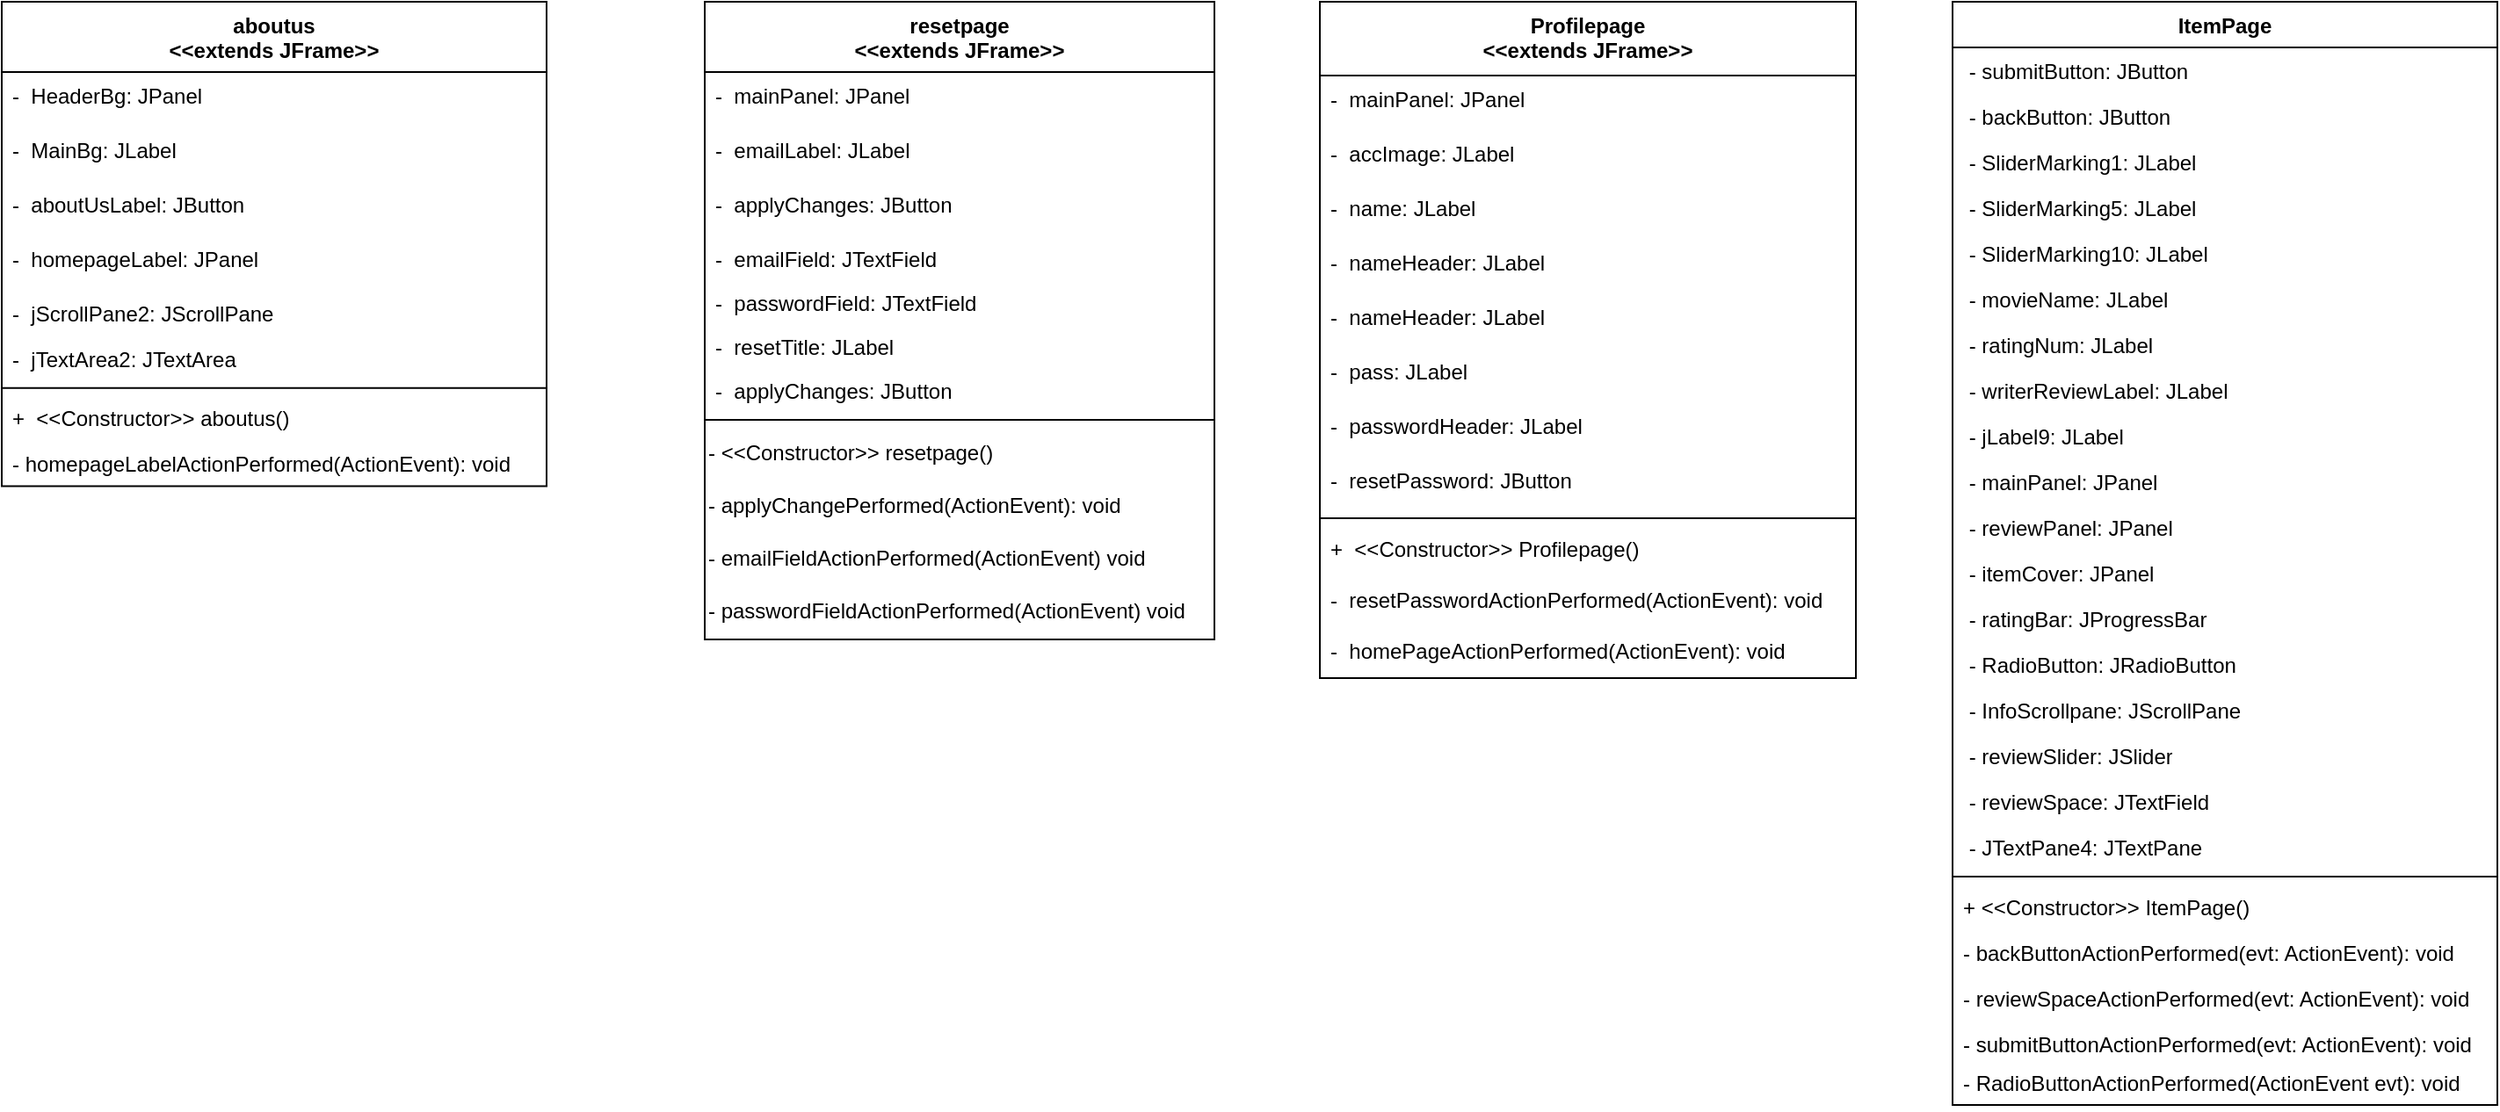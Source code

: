 <mxfile version="24.7.5">
  <diagram name="Page-1" id="XovYSc9VxgBBoyLTzxwy">
    <mxGraphModel dx="2372" dy="2012" grid="1" gridSize="10" guides="1" tooltips="1" connect="1" arrows="1" fold="1" page="1" pageScale="1" pageWidth="850" pageHeight="1100" math="0" shadow="0">
      <root>
        <mxCell id="0" />
        <mxCell id="1" parent="0" />
        <mxCell id="QE4EvPiiiCpDDDPfgIJF-1" value="aboutus&#xa;&lt;&lt;extends JFrame&gt;&gt;&#xa;" style="swimlane;fontStyle=1;align=center;verticalAlign=top;childLayout=stackLayout;horizontal=1;startSize=40;horizontalStack=0;resizeParent=1;resizeParentMax=0;resizeLast=0;collapsible=0;marginBottom=0;" parent="1" vertex="1">
          <mxGeometry x="-800" y="-1000" width="310" height="275.74" as="geometry" />
        </mxCell>
        <mxCell id="QE4EvPiiiCpDDDPfgIJF-2" value="-  HeaderBg: JPanel" style="text;strokeColor=none;fillColor=none;align=left;verticalAlign=top;spacingLeft=4;spacingRight=4;overflow=hidden;rotatable=0;points=[[0,0.5],[1,0.5]];portConstraint=eastwest;" parent="QE4EvPiiiCpDDDPfgIJF-1" vertex="1">
          <mxGeometry y="40" width="310" height="31" as="geometry" />
        </mxCell>
        <mxCell id="QE4EvPiiiCpDDDPfgIJF-3" value="-  MainBg: JLabel" style="text;strokeColor=none;fillColor=none;align=left;verticalAlign=top;spacingLeft=4;spacingRight=4;overflow=hidden;rotatable=0;points=[[0,0.5],[1,0.5]];portConstraint=eastwest;" parent="QE4EvPiiiCpDDDPfgIJF-1" vertex="1">
          <mxGeometry y="71" width="310" height="31" as="geometry" />
        </mxCell>
        <mxCell id="QE4EvPiiiCpDDDPfgIJF-4" value="-  aboutUsLabel: JButton" style="text;strokeColor=none;fillColor=none;align=left;verticalAlign=top;spacingLeft=4;spacingRight=4;overflow=hidden;rotatable=0;points=[[0,0.5],[1,0.5]];portConstraint=eastwest;" parent="QE4EvPiiiCpDDDPfgIJF-1" vertex="1">
          <mxGeometry y="102" width="310" height="31" as="geometry" />
        </mxCell>
        <mxCell id="QE4EvPiiiCpDDDPfgIJF-5" value="-  homepageLabel: JPanel" style="text;strokeColor=none;fillColor=none;align=left;verticalAlign=top;spacingLeft=4;spacingRight=4;overflow=hidden;rotatable=0;points=[[0,0.5],[1,0.5]];portConstraint=eastwest;" parent="QE4EvPiiiCpDDDPfgIJF-1" vertex="1">
          <mxGeometry y="133" width="310" height="31" as="geometry" />
        </mxCell>
        <mxCell id="QE4EvPiiiCpDDDPfgIJF-6" value="-  jScrollPane2: JScrollPane" style="text;strokeColor=none;fillColor=none;align=left;verticalAlign=top;spacingLeft=4;spacingRight=4;overflow=hidden;rotatable=0;points=[[0,0.5],[1,0.5]];portConstraint=eastwest;" parent="QE4EvPiiiCpDDDPfgIJF-1" vertex="1">
          <mxGeometry y="164" width="310" height="26" as="geometry" />
        </mxCell>
        <mxCell id="QE4EvPiiiCpDDDPfgIJF-7" value="-  jTextArea2: JTextArea" style="text;strokeColor=none;fillColor=none;align=left;verticalAlign=top;spacingLeft=4;spacingRight=4;overflow=hidden;rotatable=0;points=[[0,0.5],[1,0.5]];portConstraint=eastwest;" parent="QE4EvPiiiCpDDDPfgIJF-1" vertex="1">
          <mxGeometry y="190" width="310" height="26" as="geometry" />
        </mxCell>
        <mxCell id="QE4EvPiiiCpDDDPfgIJF-8" style="line;strokeWidth=1;fillColor=none;align=left;verticalAlign=middle;spacingTop=-1;spacingLeft=3;spacingRight=3;rotatable=0;labelPosition=right;points=[];portConstraint=eastwest;strokeColor=inherit;" parent="QE4EvPiiiCpDDDPfgIJF-1" vertex="1">
          <mxGeometry y="216" width="310" height="7.74" as="geometry" />
        </mxCell>
        <mxCell id="QE4EvPiiiCpDDDPfgIJF-9" value="+  &lt;&lt;Constructor&gt;&gt; aboutus()" style="text;strokeColor=none;fillColor=none;align=left;verticalAlign=top;spacingLeft=4;spacingRight=4;overflow=hidden;rotatable=0;points=[[0,0.5],[1,0.5]];portConstraint=eastwest;" parent="QE4EvPiiiCpDDDPfgIJF-1" vertex="1">
          <mxGeometry y="223.74" width="310" height="26" as="geometry" />
        </mxCell>
        <mxCell id="QE4EvPiiiCpDDDPfgIJF-11" value="- homepageLabelActionPerformed(ActionEvent): void" style="text;strokeColor=none;fillColor=none;align=left;verticalAlign=top;spacingLeft=4;spacingRight=4;overflow=hidden;rotatable=0;points=[[0,0.5],[1,0.5]];portConstraint=eastwest;" parent="QE4EvPiiiCpDDDPfgIJF-1" vertex="1">
          <mxGeometry y="249.74" width="310" height="26" as="geometry" />
        </mxCell>
        <mxCell id="QE4EvPiiiCpDDDPfgIJF-65" value="resetpage&#xa;&lt;&lt;extends JFrame&gt;&gt;&#xa;" style="swimlane;fontStyle=1;align=center;verticalAlign=top;childLayout=stackLayout;horizontal=1;startSize=40;horizontalStack=0;resizeParent=1;resizeParentMax=0;resizeLast=0;collapsible=0;marginBottom=0;" parent="1" vertex="1">
          <mxGeometry x="-400" y="-1000" width="290" height="363" as="geometry" />
        </mxCell>
        <mxCell id="QE4EvPiiiCpDDDPfgIJF-66" value="-  mainPanel: JPanel" style="text;strokeColor=none;fillColor=none;align=left;verticalAlign=top;spacingLeft=4;spacingRight=4;overflow=hidden;rotatable=0;points=[[0,0.5],[1,0.5]];portConstraint=eastwest;" parent="QE4EvPiiiCpDDDPfgIJF-65" vertex="1">
          <mxGeometry y="40" width="290" height="31" as="geometry" />
        </mxCell>
        <mxCell id="QE4EvPiiiCpDDDPfgIJF-67" value="-  emailLabel: JLabel" style="text;strokeColor=none;fillColor=none;align=left;verticalAlign=top;spacingLeft=4;spacingRight=4;overflow=hidden;rotatable=0;points=[[0,0.5],[1,0.5]];portConstraint=eastwest;" parent="QE4EvPiiiCpDDDPfgIJF-65" vertex="1">
          <mxGeometry y="71" width="290" height="31" as="geometry" />
        </mxCell>
        <mxCell id="QE4EvPiiiCpDDDPfgIJF-68" value="-  applyChanges: JButton" style="text;strokeColor=none;fillColor=none;align=left;verticalAlign=top;spacingLeft=4;spacingRight=4;overflow=hidden;rotatable=0;points=[[0,0.5],[1,0.5]];portConstraint=eastwest;" parent="QE4EvPiiiCpDDDPfgIJF-65" vertex="1">
          <mxGeometry y="102" width="290" height="31" as="geometry" />
        </mxCell>
        <mxCell id="QE4EvPiiiCpDDDPfgIJF-69" value="-  emailField: JTextField" style="text;strokeColor=none;fillColor=none;align=left;verticalAlign=top;spacingLeft=4;spacingRight=4;overflow=hidden;rotatable=0;points=[[0,0.5],[1,0.5]];portConstraint=eastwest;" parent="QE4EvPiiiCpDDDPfgIJF-65" vertex="1">
          <mxGeometry y="133" width="290" height="25" as="geometry" />
        </mxCell>
        <mxCell id="QE4EvPiiiCpDDDPfgIJF-70" value="-  passwordField: JTextField" style="text;strokeColor=none;fillColor=none;align=left;verticalAlign=top;spacingLeft=4;spacingRight=4;overflow=hidden;rotatable=0;points=[[0,0.5],[1,0.5]];portConstraint=eastwest;" parent="QE4EvPiiiCpDDDPfgIJF-65" vertex="1">
          <mxGeometry y="158" width="290" height="25" as="geometry" />
        </mxCell>
        <mxCell id="QE4EvPiiiCpDDDPfgIJF-71" value="-  resetTitle: JLabel" style="text;strokeColor=none;fillColor=none;align=left;verticalAlign=top;spacingLeft=4;spacingRight=4;overflow=hidden;rotatable=0;points=[[0,0.5],[1,0.5]];portConstraint=eastwest;" parent="QE4EvPiiiCpDDDPfgIJF-65" vertex="1">
          <mxGeometry y="183" width="290" height="25" as="geometry" />
        </mxCell>
        <mxCell id="SDU8DpZkJm8AxWShPPcR-4" value="-  applyChanges: JButton" style="text;strokeColor=none;fillColor=none;align=left;verticalAlign=top;spacingLeft=4;spacingRight=4;overflow=hidden;rotatable=0;points=[[0,0.5],[1,0.5]];portConstraint=eastwest;" vertex="1" parent="QE4EvPiiiCpDDDPfgIJF-65">
          <mxGeometry y="208" width="290" height="25" as="geometry" />
        </mxCell>
        <mxCell id="QE4EvPiiiCpDDDPfgIJF-74" style="line;strokeWidth=1;fillColor=none;align=left;verticalAlign=middle;spacingTop=-1;spacingLeft=3;spacingRight=3;rotatable=0;labelPosition=right;points=[];portConstraint=eastwest;strokeColor=inherit;" parent="QE4EvPiiiCpDDDPfgIJF-65" vertex="1">
          <mxGeometry y="233" width="290" height="10" as="geometry" />
        </mxCell>
        <mxCell id="QE4EvPiiiCpDDDPfgIJF-76" value="- &amp;lt;&amp;lt;Constructor&amp;gt;&amp;gt; resetpage()" style="text;whiteSpace=wrap;html=1;" parent="QE4EvPiiiCpDDDPfgIJF-65" vertex="1">
          <mxGeometry y="243" width="290" height="30" as="geometry" />
        </mxCell>
        <mxCell id="SDU8DpZkJm8AxWShPPcR-9" value="- applyChangePerformed(ActionEvent): void" style="text;whiteSpace=wrap;html=1;" vertex="1" parent="QE4EvPiiiCpDDDPfgIJF-65">
          <mxGeometry y="273" width="290" height="30" as="geometry" />
        </mxCell>
        <mxCell id="SDU8DpZkJm8AxWShPPcR-7" value="- emailFieldActionPerformed(ActionEvent) void" style="text;whiteSpace=wrap;html=1;" vertex="1" parent="QE4EvPiiiCpDDDPfgIJF-65">
          <mxGeometry y="303" width="290" height="30" as="geometry" />
        </mxCell>
        <mxCell id="QE4EvPiiiCpDDDPfgIJF-80" value="- passwordFieldActionPerformed(ActionEvent) void" style="text;whiteSpace=wrap;html=1;" parent="QE4EvPiiiCpDDDPfgIJF-65" vertex="1">
          <mxGeometry y="333" width="290" height="30" as="geometry" />
        </mxCell>
        <mxCell id="SDU8DpZkJm8AxWShPPcR-15" value="Profilepage&#xa;&lt;&lt;extends JFrame&gt;&gt;&#xa;&#xa;" style="swimlane;fontStyle=1;align=center;verticalAlign=top;childLayout=stackLayout;horizontal=1;startSize=42;horizontalStack=0;resizeParent=1;resizeParentMax=0;resizeLast=0;collapsible=0;marginBottom=0;" vertex="1" parent="1">
          <mxGeometry x="-50" y="-1000" width="305" height="385" as="geometry" />
        </mxCell>
        <mxCell id="SDU8DpZkJm8AxWShPPcR-16" value="-  mainPanel: JPanel" style="text;strokeColor=none;fillColor=none;align=left;verticalAlign=top;spacingLeft=4;spacingRight=4;overflow=hidden;rotatable=0;points=[[0,0.5],[1,0.5]];portConstraint=eastwest;" vertex="1" parent="SDU8DpZkJm8AxWShPPcR-15">
          <mxGeometry y="42" width="305" height="31" as="geometry" />
        </mxCell>
        <mxCell id="SDU8DpZkJm8AxWShPPcR-17" value="-  accImage: JLabel" style="text;strokeColor=none;fillColor=none;align=left;verticalAlign=top;spacingLeft=4;spacingRight=4;overflow=hidden;rotatable=0;points=[[0,0.5],[1,0.5]];portConstraint=eastwest;" vertex="1" parent="SDU8DpZkJm8AxWShPPcR-15">
          <mxGeometry y="73" width="305" height="31" as="geometry" />
        </mxCell>
        <mxCell id="SDU8DpZkJm8AxWShPPcR-18" value="-  name: JLabel" style="text;strokeColor=none;fillColor=none;align=left;verticalAlign=top;spacingLeft=4;spacingRight=4;overflow=hidden;rotatable=0;points=[[0,0.5],[1,0.5]];portConstraint=eastwest;" vertex="1" parent="SDU8DpZkJm8AxWShPPcR-15">
          <mxGeometry y="104" width="305" height="31" as="geometry" />
        </mxCell>
        <mxCell id="SDU8DpZkJm8AxWShPPcR-19" value="-  nameHeader: JLabel" style="text;strokeColor=none;fillColor=none;align=left;verticalAlign=top;spacingLeft=4;spacingRight=4;overflow=hidden;rotatable=0;points=[[0,0.5],[1,0.5]];portConstraint=eastwest;" vertex="1" parent="SDU8DpZkJm8AxWShPPcR-15">
          <mxGeometry y="135" width="305" height="31" as="geometry" />
        </mxCell>
        <mxCell id="SDU8DpZkJm8AxWShPPcR-20" value="-  nameHeader: JLabel" style="text;strokeColor=none;fillColor=none;align=left;verticalAlign=top;spacingLeft=4;spacingRight=4;overflow=hidden;rotatable=0;points=[[0,0.5],[1,0.5]];portConstraint=eastwest;" vertex="1" parent="SDU8DpZkJm8AxWShPPcR-15">
          <mxGeometry y="166" width="305" height="31" as="geometry" />
        </mxCell>
        <mxCell id="SDU8DpZkJm8AxWShPPcR-21" value="-  pass: JLabel" style="text;strokeColor=none;fillColor=none;align=left;verticalAlign=top;spacingLeft=4;spacingRight=4;overflow=hidden;rotatable=0;points=[[0,0.5],[1,0.5]];portConstraint=eastwest;" vertex="1" parent="SDU8DpZkJm8AxWShPPcR-15">
          <mxGeometry y="197" width="305" height="31" as="geometry" />
        </mxCell>
        <mxCell id="SDU8DpZkJm8AxWShPPcR-22" value="-  passwordHeader: JLabel" style="text;strokeColor=none;fillColor=none;align=left;verticalAlign=top;spacingLeft=4;spacingRight=4;overflow=hidden;rotatable=0;points=[[0,0.5],[1,0.5]];portConstraint=eastwest;" vertex="1" parent="SDU8DpZkJm8AxWShPPcR-15">
          <mxGeometry y="228" width="305" height="31" as="geometry" />
        </mxCell>
        <mxCell id="SDU8DpZkJm8AxWShPPcR-23" value="-  resetPassword: JButton" style="text;strokeColor=none;fillColor=none;align=left;verticalAlign=top;spacingLeft=4;spacingRight=4;overflow=hidden;rotatable=0;points=[[0,0.5],[1,0.5]];portConstraint=eastwest;" vertex="1" parent="SDU8DpZkJm8AxWShPPcR-15">
          <mxGeometry y="259" width="305" height="31" as="geometry" />
        </mxCell>
        <mxCell id="SDU8DpZkJm8AxWShPPcR-24" style="line;strokeWidth=1;fillColor=none;align=left;verticalAlign=middle;spacingTop=-1;spacingLeft=3;spacingRight=3;rotatable=0;labelPosition=right;points=[];portConstraint=eastwest;strokeColor=inherit;" vertex="1" parent="SDU8DpZkJm8AxWShPPcR-15">
          <mxGeometry y="290" width="305" height="8" as="geometry" />
        </mxCell>
        <mxCell id="SDU8DpZkJm8AxWShPPcR-25" value="+  &lt;&lt;Constructor&gt;&gt; Profilepage()" style="text;strokeColor=none;fillColor=none;align=left;verticalAlign=top;spacingLeft=4;spacingRight=4;overflow=hidden;rotatable=0;points=[[0,0.5],[1,0.5]];portConstraint=eastwest;" vertex="1" parent="SDU8DpZkJm8AxWShPPcR-15">
          <mxGeometry y="298" width="305" height="29" as="geometry" />
        </mxCell>
        <mxCell id="SDU8DpZkJm8AxWShPPcR-27" value="-  resetPasswordActionPerformed(ActionEvent): void" style="text;strokeColor=none;fillColor=none;align=left;verticalAlign=top;spacingLeft=4;spacingRight=4;overflow=hidden;rotatable=0;points=[[0,0.5],[1,0.5]];portConstraint=eastwest;" vertex="1" parent="SDU8DpZkJm8AxWShPPcR-15">
          <mxGeometry y="327" width="305" height="29" as="geometry" />
        </mxCell>
        <mxCell id="SDU8DpZkJm8AxWShPPcR-28" value="-  homePageActionPerformed(ActionEvent): void" style="text;strokeColor=none;fillColor=none;align=left;verticalAlign=top;spacingLeft=4;spacingRight=4;overflow=hidden;rotatable=0;points=[[0,0.5],[1,0.5]];portConstraint=eastwest;" vertex="1" parent="SDU8DpZkJm8AxWShPPcR-15">
          <mxGeometry y="356" width="305" height="29" as="geometry" />
        </mxCell>
        <mxCell id="SDU8DpZkJm8AxWShPPcR-84" value="ItemPage" style="swimlane;fontStyle=1;align=center;verticalAlign=top;childLayout=stackLayout;horizontal=1;startSize=26;horizontalStack=0;resizeParent=1;resizeParentMax=0;resizeLast=0;collapsible=1;marginBottom=0;whiteSpace=wrap;html=1;" vertex="1" parent="1">
          <mxGeometry x="310" y="-1000" width="310" height="628" as="geometry" />
        </mxCell>
        <mxCell id="SDU8DpZkJm8AxWShPPcR-85" value="&amp;nbsp;- submitButton: JButton" style="text;strokeColor=none;fillColor=none;align=left;verticalAlign=top;spacingLeft=4;spacingRight=4;overflow=hidden;rotatable=0;points=[[0,0.5],[1,0.5]];portConstraint=eastwest;whiteSpace=wrap;html=1;" vertex="1" parent="SDU8DpZkJm8AxWShPPcR-84">
          <mxGeometry y="26" width="310" height="26" as="geometry" />
        </mxCell>
        <mxCell id="SDU8DpZkJm8AxWShPPcR-86" value="&amp;nbsp;- backButton: JButton" style="text;strokeColor=none;fillColor=none;align=left;verticalAlign=top;spacingLeft=4;spacingRight=4;overflow=hidden;rotatable=0;points=[[0,0.5],[1,0.5]];portConstraint=eastwest;whiteSpace=wrap;html=1;" vertex="1" parent="SDU8DpZkJm8AxWShPPcR-84">
          <mxGeometry y="52" width="310" height="26" as="geometry" />
        </mxCell>
        <mxCell id="SDU8DpZkJm8AxWShPPcR-87" value="&amp;nbsp;- SliderMarking1: JLabel" style="text;strokeColor=none;fillColor=none;align=left;verticalAlign=top;spacingLeft=4;spacingRight=4;overflow=hidden;rotatable=0;points=[[0,0.5],[1,0.5]];portConstraint=eastwest;whiteSpace=wrap;html=1;" vertex="1" parent="SDU8DpZkJm8AxWShPPcR-84">
          <mxGeometry y="78" width="310" height="26" as="geometry" />
        </mxCell>
        <mxCell id="SDU8DpZkJm8AxWShPPcR-88" value="&amp;nbsp;- SliderMarking5: JLabel" style="text;strokeColor=none;fillColor=none;align=left;verticalAlign=top;spacingLeft=4;spacingRight=4;overflow=hidden;rotatable=0;points=[[0,0.5],[1,0.5]];portConstraint=eastwest;whiteSpace=wrap;html=1;" vertex="1" parent="SDU8DpZkJm8AxWShPPcR-84">
          <mxGeometry y="104" width="310" height="26" as="geometry" />
        </mxCell>
        <mxCell id="SDU8DpZkJm8AxWShPPcR-89" value="&amp;nbsp;- SliderMarking10: JLabel" style="text;strokeColor=none;fillColor=none;align=left;verticalAlign=top;spacingLeft=4;spacingRight=4;overflow=hidden;rotatable=0;points=[[0,0.5],[1,0.5]];portConstraint=eastwest;whiteSpace=wrap;html=1;" vertex="1" parent="SDU8DpZkJm8AxWShPPcR-84">
          <mxGeometry y="130" width="310" height="26" as="geometry" />
        </mxCell>
        <mxCell id="SDU8DpZkJm8AxWShPPcR-90" value="&amp;nbsp;- movieName: JLabel" style="text;strokeColor=none;fillColor=none;align=left;verticalAlign=top;spacingLeft=4;spacingRight=4;overflow=hidden;rotatable=0;points=[[0,0.5],[1,0.5]];portConstraint=eastwest;whiteSpace=wrap;html=1;" vertex="1" parent="SDU8DpZkJm8AxWShPPcR-84">
          <mxGeometry y="156" width="310" height="26" as="geometry" />
        </mxCell>
        <mxCell id="SDU8DpZkJm8AxWShPPcR-91" value="&amp;nbsp;- ratingNum: JLabel" style="text;strokeColor=none;fillColor=none;align=left;verticalAlign=top;spacingLeft=4;spacingRight=4;overflow=hidden;rotatable=0;points=[[0,0.5],[1,0.5]];portConstraint=eastwest;whiteSpace=wrap;html=1;" vertex="1" parent="SDU8DpZkJm8AxWShPPcR-84">
          <mxGeometry y="182" width="310" height="26" as="geometry" />
        </mxCell>
        <mxCell id="SDU8DpZkJm8AxWShPPcR-92" value="&amp;nbsp;- writerReviewLabel: JLabel" style="text;strokeColor=none;fillColor=none;align=left;verticalAlign=top;spacingLeft=4;spacingRight=4;overflow=hidden;rotatable=0;points=[[0,0.5],[1,0.5]];portConstraint=eastwest;whiteSpace=wrap;html=1;" vertex="1" parent="SDU8DpZkJm8AxWShPPcR-84">
          <mxGeometry y="208" width="310" height="26" as="geometry" />
        </mxCell>
        <mxCell id="SDU8DpZkJm8AxWShPPcR-93" value="&amp;nbsp;- jLabel9: JLabel" style="text;strokeColor=none;fillColor=none;align=left;verticalAlign=top;spacingLeft=4;spacingRight=4;overflow=hidden;rotatable=0;points=[[0,0.5],[1,0.5]];portConstraint=eastwest;whiteSpace=wrap;html=1;" vertex="1" parent="SDU8DpZkJm8AxWShPPcR-84">
          <mxGeometry y="234" width="310" height="26" as="geometry" />
        </mxCell>
        <mxCell id="SDU8DpZkJm8AxWShPPcR-94" value="&amp;nbsp;- mainPanel: JPanel" style="text;strokeColor=none;fillColor=none;align=left;verticalAlign=top;spacingLeft=4;spacingRight=4;overflow=hidden;rotatable=0;points=[[0,0.5],[1,0.5]];portConstraint=eastwest;whiteSpace=wrap;html=1;" vertex="1" parent="SDU8DpZkJm8AxWShPPcR-84">
          <mxGeometry y="260" width="310" height="26" as="geometry" />
        </mxCell>
        <mxCell id="SDU8DpZkJm8AxWShPPcR-95" value="&amp;nbsp;- reviewPanel: JPanel" style="text;strokeColor=none;fillColor=none;align=left;verticalAlign=top;spacingLeft=4;spacingRight=4;overflow=hidden;rotatable=0;points=[[0,0.5],[1,0.5]];portConstraint=eastwest;whiteSpace=wrap;html=1;" vertex="1" parent="SDU8DpZkJm8AxWShPPcR-84">
          <mxGeometry y="286" width="310" height="26" as="geometry" />
        </mxCell>
        <mxCell id="SDU8DpZkJm8AxWShPPcR-96" value="&amp;nbsp;- itemCover: JPanel" style="text;strokeColor=none;fillColor=none;align=left;verticalAlign=top;spacingLeft=4;spacingRight=4;overflow=hidden;rotatable=0;points=[[0,0.5],[1,0.5]];portConstraint=eastwest;whiteSpace=wrap;html=1;" vertex="1" parent="SDU8DpZkJm8AxWShPPcR-84">
          <mxGeometry y="312" width="310" height="26" as="geometry" />
        </mxCell>
        <mxCell id="SDU8DpZkJm8AxWShPPcR-97" value="&amp;nbsp;- ratingBar: JProgressBar" style="text;strokeColor=none;fillColor=none;align=left;verticalAlign=top;spacingLeft=4;spacingRight=4;overflow=hidden;rotatable=0;points=[[0,0.5],[1,0.5]];portConstraint=eastwest;whiteSpace=wrap;html=1;" vertex="1" parent="SDU8DpZkJm8AxWShPPcR-84">
          <mxGeometry y="338" width="310" height="26" as="geometry" />
        </mxCell>
        <mxCell id="SDU8DpZkJm8AxWShPPcR-98" value="&amp;nbsp;- RadioButton: JRadioButton" style="text;strokeColor=none;fillColor=none;align=left;verticalAlign=top;spacingLeft=4;spacingRight=4;overflow=hidden;rotatable=0;points=[[0,0.5],[1,0.5]];portConstraint=eastwest;whiteSpace=wrap;html=1;" vertex="1" parent="SDU8DpZkJm8AxWShPPcR-84">
          <mxGeometry y="364" width="310" height="26" as="geometry" />
        </mxCell>
        <mxCell id="SDU8DpZkJm8AxWShPPcR-99" value="&amp;nbsp;- InfoScrollpane: JScrollPane" style="text;strokeColor=none;fillColor=none;align=left;verticalAlign=top;spacingLeft=4;spacingRight=4;overflow=hidden;rotatable=0;points=[[0,0.5],[1,0.5]];portConstraint=eastwest;whiteSpace=wrap;html=1;" vertex="1" parent="SDU8DpZkJm8AxWShPPcR-84">
          <mxGeometry y="390" width="310" height="26" as="geometry" />
        </mxCell>
        <mxCell id="SDU8DpZkJm8AxWShPPcR-100" value="&amp;nbsp;- reviewSlider: JSlider" style="text;strokeColor=none;fillColor=none;align=left;verticalAlign=top;spacingLeft=4;spacingRight=4;overflow=hidden;rotatable=0;points=[[0,0.5],[1,0.5]];portConstraint=eastwest;whiteSpace=wrap;html=1;" vertex="1" parent="SDU8DpZkJm8AxWShPPcR-84">
          <mxGeometry y="416" width="310" height="26" as="geometry" />
        </mxCell>
        <mxCell id="SDU8DpZkJm8AxWShPPcR-101" value="&amp;nbsp;- reviewSpace: JTextField" style="text;strokeColor=none;fillColor=none;align=left;verticalAlign=top;spacingLeft=4;spacingRight=4;overflow=hidden;rotatable=0;points=[[0,0.5],[1,0.5]];portConstraint=eastwest;whiteSpace=wrap;html=1;" vertex="1" parent="SDU8DpZkJm8AxWShPPcR-84">
          <mxGeometry y="442" width="310" height="26" as="geometry" />
        </mxCell>
        <mxCell id="SDU8DpZkJm8AxWShPPcR-102" value="&amp;nbsp;- JTextPane4: JTextPane" style="text;strokeColor=none;fillColor=none;align=left;verticalAlign=top;spacingLeft=4;spacingRight=4;overflow=hidden;rotatable=0;points=[[0,0.5],[1,0.5]];portConstraint=eastwest;whiteSpace=wrap;html=1;" vertex="1" parent="SDU8DpZkJm8AxWShPPcR-84">
          <mxGeometry y="468" width="310" height="26" as="geometry" />
        </mxCell>
        <mxCell id="SDU8DpZkJm8AxWShPPcR-103" value="" style="line;strokeWidth=1;fillColor=none;align=left;verticalAlign=middle;spacingTop=-1;spacingLeft=3;spacingRight=3;rotatable=0;labelPosition=right;points=[];portConstraint=eastwest;strokeColor=inherit;" vertex="1" parent="SDU8DpZkJm8AxWShPPcR-84">
          <mxGeometry y="494" width="310" height="8" as="geometry" />
        </mxCell>
        <mxCell id="SDU8DpZkJm8AxWShPPcR-104" value="+ &amp;lt;&amp;lt;Constructor&amp;gt;&amp;gt; ItemPage()" style="text;strokeColor=none;fillColor=none;align=left;verticalAlign=top;spacingLeft=4;spacingRight=4;overflow=hidden;rotatable=0;points=[[0,0.5],[1,0.5]];portConstraint=eastwest;whiteSpace=wrap;html=1;" vertex="1" parent="SDU8DpZkJm8AxWShPPcR-84">
          <mxGeometry y="502" width="310" height="26" as="geometry" />
        </mxCell>
        <mxCell id="SDU8DpZkJm8AxWShPPcR-105" value="- backButtonActionPerformed(evt: ActionEvent): void" style="text;strokeColor=none;fillColor=none;align=left;verticalAlign=top;spacingLeft=4;spacingRight=4;overflow=hidden;rotatable=0;points=[[0,0.5],[1,0.5]];portConstraint=eastwest;whiteSpace=wrap;html=1;" vertex="1" parent="SDU8DpZkJm8AxWShPPcR-84">
          <mxGeometry y="528" width="310" height="26" as="geometry" />
        </mxCell>
        <mxCell id="SDU8DpZkJm8AxWShPPcR-106" value="- reviewSpaceActionPerformed(evt: ActionEvent): void" style="text;strokeColor=none;fillColor=none;align=left;verticalAlign=top;spacingLeft=4;spacingRight=4;overflow=hidden;rotatable=0;points=[[0,0.5],[1,0.5]];portConstraint=eastwest;whiteSpace=wrap;html=1;" vertex="1" parent="SDU8DpZkJm8AxWShPPcR-84">
          <mxGeometry y="554" width="310" height="26" as="geometry" />
        </mxCell>
        <mxCell id="SDU8DpZkJm8AxWShPPcR-107" value="- submitButtonActionPerformed(evt: ActionEvent): void" style="text;strokeColor=none;fillColor=none;align=left;verticalAlign=top;spacingLeft=4;spacingRight=4;overflow=hidden;rotatable=0;points=[[0,0.5],[1,0.5]];portConstraint=eastwest;whiteSpace=wrap;html=1;" vertex="1" parent="SDU8DpZkJm8AxWShPPcR-84">
          <mxGeometry y="580" width="310" height="22" as="geometry" />
        </mxCell>
        <mxCell id="SDU8DpZkJm8AxWShPPcR-108" value="- RadioButtonActionPerformed(ActionEvent evt): void" style="text;strokeColor=none;fillColor=none;align=left;verticalAlign=top;spacingLeft=4;spacingRight=4;overflow=hidden;rotatable=0;points=[[0,0.5],[1,0.5]];portConstraint=eastwest;whiteSpace=wrap;html=1;" vertex="1" parent="SDU8DpZkJm8AxWShPPcR-84">
          <mxGeometry y="602" width="310" height="26" as="geometry" />
        </mxCell>
      </root>
    </mxGraphModel>
  </diagram>
</mxfile>
